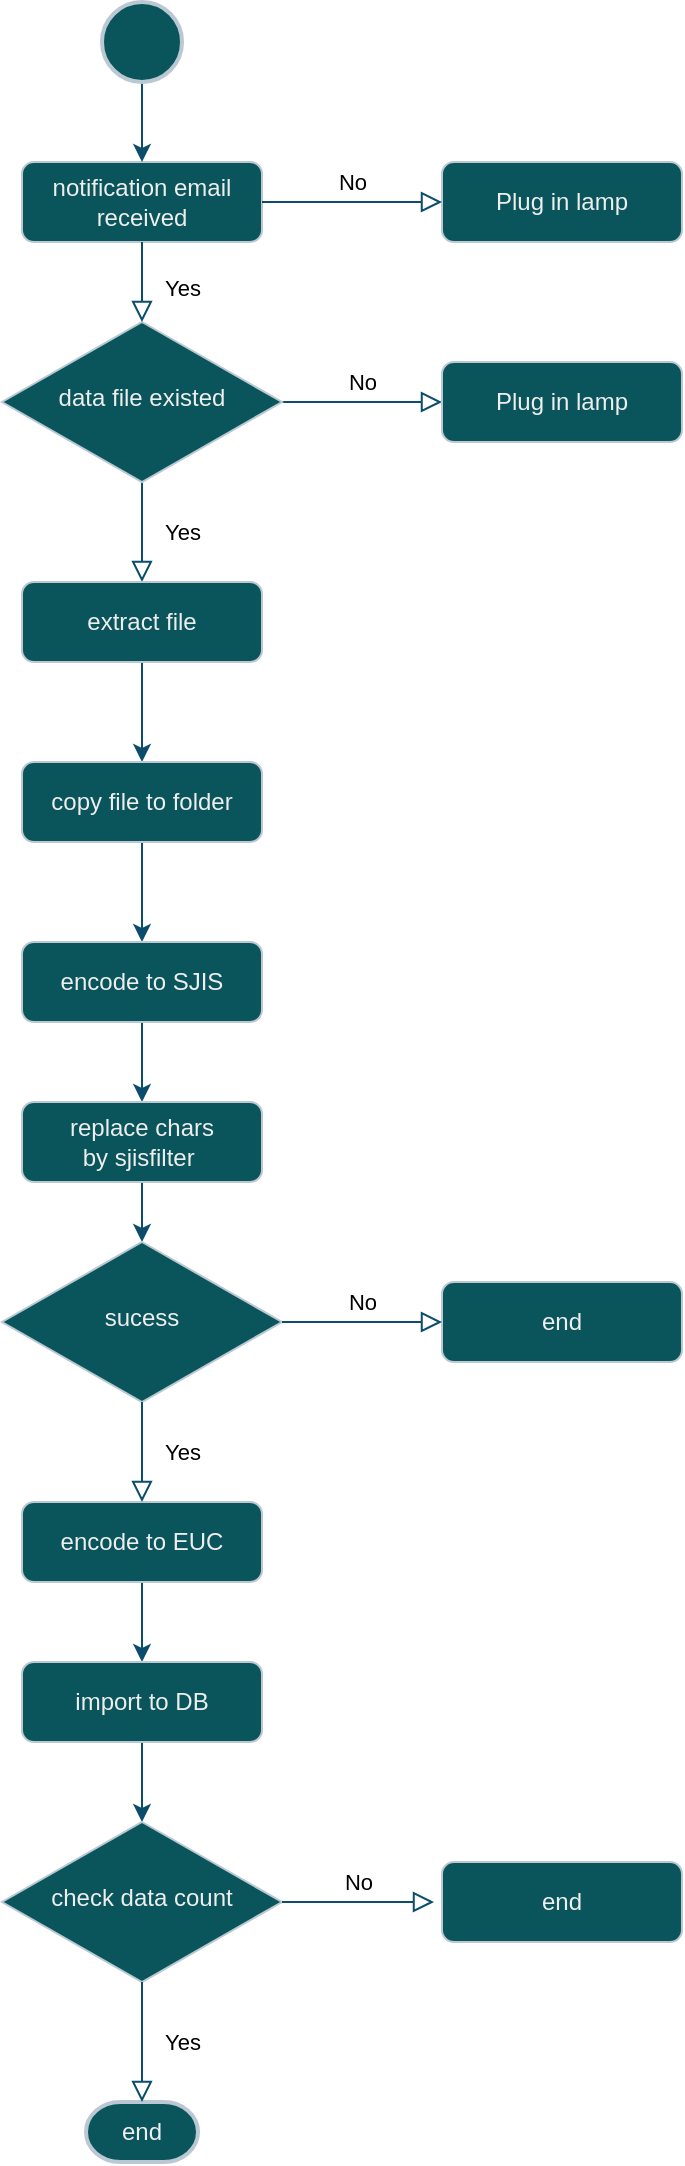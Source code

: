 <mxfile version="21.5.0" type="github">
  <diagram id="C5RBs43oDa-KdzZeNtuy" name="Page-1">
    <mxGraphModel dx="1050" dy="1660" grid="1" gridSize="10" guides="1" tooltips="1" connect="1" arrows="1" fold="1" page="1" pageScale="1" pageWidth="827" pageHeight="1169" math="0" shadow="0">
      <root>
        <mxCell id="WIyWlLk6GJQsqaUBKTNV-0" />
        <mxCell id="WIyWlLk6GJQsqaUBKTNV-1" parent="WIyWlLk6GJQsqaUBKTNV-0" />
        <mxCell id="WIyWlLk6GJQsqaUBKTNV-3" value="notification email received" style="rounded=1;whiteSpace=wrap;html=1;fontSize=12;glass=0;strokeWidth=1;shadow=0;labelBackgroundColor=none;fillColor=#09555B;strokeColor=#BAC8D3;fontColor=#EEEEEE;" parent="WIyWlLk6GJQsqaUBKTNV-1" vertex="1">
          <mxGeometry x="254" y="-1070" width="120" height="40" as="geometry" />
        </mxCell>
        <mxCell id="WIyWlLk6GJQsqaUBKTNV-4" value="Yes" style="rounded=0;html=1;jettySize=auto;orthogonalLoop=1;fontSize=11;endArrow=block;endFill=0;endSize=8;strokeWidth=1;shadow=0;labelBackgroundColor=none;edgeStyle=orthogonalEdgeStyle;strokeColor=#0B4D6A;fontColor=default;entryX=0.5;entryY=0;entryDx=0;entryDy=0;exitX=0.5;exitY=1;exitDx=0;exitDy=0;" parent="WIyWlLk6GJQsqaUBKTNV-1" source="WIyWlLk6GJQsqaUBKTNV-6" target="WIyWlLk6GJQsqaUBKTNV-11" edge="1">
          <mxGeometry y="20" relative="1" as="geometry">
            <mxPoint as="offset" />
            <mxPoint x="314" y="-810" as="targetPoint" />
          </mxGeometry>
        </mxCell>
        <mxCell id="WIyWlLk6GJQsqaUBKTNV-5" value="No" style="edgeStyle=orthogonalEdgeStyle;rounded=0;html=1;jettySize=auto;orthogonalLoop=1;fontSize=11;endArrow=block;endFill=0;endSize=8;strokeWidth=1;shadow=0;labelBackgroundColor=none;strokeColor=#0B4D6A;fontColor=default;" parent="WIyWlLk6GJQsqaUBKTNV-1" source="WIyWlLk6GJQsqaUBKTNV-6" target="WIyWlLk6GJQsqaUBKTNV-7" edge="1">
          <mxGeometry y="10" relative="1" as="geometry">
            <mxPoint as="offset" />
          </mxGeometry>
        </mxCell>
        <mxCell id="WIyWlLk6GJQsqaUBKTNV-6" value="data file existed" style="rhombus;whiteSpace=wrap;html=1;shadow=0;fontFamily=Helvetica;fontSize=12;align=center;strokeWidth=1;spacing=6;spacingTop=-4;labelBackgroundColor=none;fillColor=#09555B;strokeColor=#BAC8D3;fontColor=#EEEEEE;" parent="WIyWlLk6GJQsqaUBKTNV-1" vertex="1">
          <mxGeometry x="244" y="-990" width="140" height="80" as="geometry" />
        </mxCell>
        <mxCell id="WIyWlLk6GJQsqaUBKTNV-7" value="Plug in lamp" style="rounded=1;whiteSpace=wrap;html=1;fontSize=12;glass=0;strokeWidth=1;shadow=0;labelBackgroundColor=none;fillColor=#09555B;strokeColor=#BAC8D3;fontColor=#EEEEEE;" parent="WIyWlLk6GJQsqaUBKTNV-1" vertex="1">
          <mxGeometry x="464" y="-970" width="120" height="40" as="geometry" />
        </mxCell>
        <mxCell id="po2aGOGRl0phtccvmmmE-4" value="" style="edgeStyle=orthogonalEdgeStyle;rounded=0;orthogonalLoop=1;jettySize=auto;html=1;strokeColor=#0B4D6A;labelBackgroundColor=none;fontColor=default;" edge="1" parent="WIyWlLk6GJQsqaUBKTNV-1" source="WIyWlLk6GJQsqaUBKTNV-11" target="po2aGOGRl0phtccvmmmE-3">
          <mxGeometry relative="1" as="geometry" />
        </mxCell>
        <mxCell id="WIyWlLk6GJQsqaUBKTNV-11" value="extract file" style="rounded=1;whiteSpace=wrap;html=1;fontSize=12;glass=0;strokeWidth=1;shadow=0;labelBackgroundColor=none;fillColor=#09555B;strokeColor=#BAC8D3;fontColor=#EEEEEE;" parent="WIyWlLk6GJQsqaUBKTNV-1" vertex="1">
          <mxGeometry x="254" y="-860" width="120" height="40" as="geometry" />
        </mxCell>
        <mxCell id="QWKxgJyNLiJN6wWBDEsm-1" value="Plug in lamp" style="rounded=1;whiteSpace=wrap;html=1;fontSize=12;glass=0;strokeWidth=1;shadow=0;labelBackgroundColor=none;fillColor=#09555B;strokeColor=#BAC8D3;fontColor=#EEEEEE;" parent="WIyWlLk6GJQsqaUBKTNV-1" vertex="1">
          <mxGeometry x="464" y="-1070" width="120" height="40" as="geometry" />
        </mxCell>
        <mxCell id="po2aGOGRl0phtccvmmmE-1" style="edgeStyle=orthogonalEdgeStyle;rounded=0;orthogonalLoop=1;jettySize=auto;html=1;exitX=0.5;exitY=1;exitDx=0;exitDy=0;exitPerimeter=0;strokeColor=#0B4D6A;entryX=0.5;entryY=0;entryDx=0;entryDy=0;labelBackgroundColor=none;fontColor=default;" edge="1" parent="WIyWlLk6GJQsqaUBKTNV-1" source="po2aGOGRl0phtccvmmmE-0" target="WIyWlLk6GJQsqaUBKTNV-3">
          <mxGeometry relative="1" as="geometry">
            <mxPoint x="314.294" y="-1070" as="targetPoint" />
          </mxGeometry>
        </mxCell>
        <mxCell id="po2aGOGRl0phtccvmmmE-0" value="" style="strokeWidth=2;html=1;shape=mxgraph.flowchart.start_2;whiteSpace=wrap;labelBackgroundColor=none;fillColor=#09555B;strokeColor=#BAC8D3;fontColor=#EEEEEE;" vertex="1" parent="WIyWlLk6GJQsqaUBKTNV-1">
          <mxGeometry x="294" y="-1150" width="40" height="40" as="geometry" />
        </mxCell>
        <mxCell id="po2aGOGRl0phtccvmmmE-13" value="" style="edgeStyle=orthogonalEdgeStyle;rounded=0;orthogonalLoop=1;jettySize=auto;html=1;strokeColor=#0B4D6A;labelBackgroundColor=none;fontColor=default;" edge="1" parent="WIyWlLk6GJQsqaUBKTNV-1" source="po2aGOGRl0phtccvmmmE-3" target="po2aGOGRl0phtccvmmmE-12">
          <mxGeometry relative="1" as="geometry" />
        </mxCell>
        <mxCell id="po2aGOGRl0phtccvmmmE-3" value="copy file to folder" style="rounded=1;whiteSpace=wrap;html=1;fontSize=12;glass=0;strokeWidth=1;shadow=0;labelBackgroundColor=none;fillColor=#09555B;strokeColor=#BAC8D3;fontColor=#EEEEEE;" vertex="1" parent="WIyWlLk6GJQsqaUBKTNV-1">
          <mxGeometry x="254" y="-770" width="120" height="40" as="geometry" />
        </mxCell>
        <mxCell id="po2aGOGRl0phtccvmmmE-10" value="No" style="edgeStyle=orthogonalEdgeStyle;rounded=0;html=1;jettySize=auto;orthogonalLoop=1;fontSize=11;endArrow=block;endFill=0;endSize=8;strokeWidth=1;shadow=0;labelBackgroundColor=none;strokeColor=#0B4D6A;fontColor=default;exitX=1;exitY=0.5;exitDx=0;exitDy=0;entryX=0;entryY=0.5;entryDx=0;entryDy=0;" edge="1" parent="WIyWlLk6GJQsqaUBKTNV-1" source="WIyWlLk6GJQsqaUBKTNV-3" target="QWKxgJyNLiJN6wWBDEsm-1">
          <mxGeometry y="10" relative="1" as="geometry">
            <mxPoint as="offset" />
            <mxPoint x="374" y="-930" as="sourcePoint" />
            <mxPoint x="424" y="-930" as="targetPoint" />
          </mxGeometry>
        </mxCell>
        <mxCell id="po2aGOGRl0phtccvmmmE-11" value="Yes" style="edgeStyle=orthogonalEdgeStyle;rounded=0;html=1;jettySize=auto;orthogonalLoop=1;fontSize=11;endArrow=block;endFill=0;endSize=8;strokeWidth=1;shadow=0;labelBackgroundColor=none;strokeColor=#0B4D6A;fontColor=default;exitX=0.5;exitY=1;exitDx=0;exitDy=0;entryX=0.5;entryY=0;entryDx=0;entryDy=0;" edge="1" parent="WIyWlLk6GJQsqaUBKTNV-1" source="WIyWlLk6GJQsqaUBKTNV-3" target="WIyWlLk6GJQsqaUBKTNV-6">
          <mxGeometry x="0.2" y="20" relative="1" as="geometry">
            <mxPoint y="-1" as="offset" />
            <mxPoint x="384" y="-990" as="sourcePoint" />
            <mxPoint x="474" y="-990" as="targetPoint" />
          </mxGeometry>
        </mxCell>
        <mxCell id="po2aGOGRl0phtccvmmmE-15" value="" style="edgeStyle=orthogonalEdgeStyle;rounded=0;orthogonalLoop=1;jettySize=auto;html=1;strokeColor=#0B4D6A;labelBackgroundColor=none;fontColor=default;" edge="1" parent="WIyWlLk6GJQsqaUBKTNV-1" source="po2aGOGRl0phtccvmmmE-12" target="po2aGOGRl0phtccvmmmE-14">
          <mxGeometry relative="1" as="geometry" />
        </mxCell>
        <mxCell id="po2aGOGRl0phtccvmmmE-12" value="encode to SJIS" style="rounded=1;whiteSpace=wrap;html=1;fontSize=12;glass=0;strokeWidth=1;shadow=0;labelBackgroundColor=none;fillColor=#09555B;strokeColor=#BAC8D3;fontColor=#EEEEEE;" vertex="1" parent="WIyWlLk6GJQsqaUBKTNV-1">
          <mxGeometry x="254" y="-680" width="120" height="40" as="geometry" />
        </mxCell>
        <mxCell id="po2aGOGRl0phtccvmmmE-21" value="" style="edgeStyle=orthogonalEdgeStyle;rounded=0;orthogonalLoop=1;jettySize=auto;html=1;strokeColor=#0B4D6A;labelBackgroundColor=none;fontColor=default;" edge="1" parent="WIyWlLk6GJQsqaUBKTNV-1" source="po2aGOGRl0phtccvmmmE-14" target="po2aGOGRl0phtccvmmmE-17">
          <mxGeometry relative="1" as="geometry" />
        </mxCell>
        <mxCell id="po2aGOGRl0phtccvmmmE-14" value="replace chars by&amp;nbsp;sjisfilter&amp;nbsp;" style="rounded=1;whiteSpace=wrap;html=1;fontSize=12;glass=0;strokeWidth=1;shadow=0;labelBackgroundColor=none;fillColor=#09555B;strokeColor=#BAC8D3;fontColor=#EEEEEE;" vertex="1" parent="WIyWlLk6GJQsqaUBKTNV-1">
          <mxGeometry x="254" y="-600" width="120" height="40" as="geometry" />
        </mxCell>
        <mxCell id="po2aGOGRl0phtccvmmmE-17" value="sucess" style="rhombus;whiteSpace=wrap;html=1;shadow=0;fontFamily=Helvetica;fontSize=12;align=center;strokeWidth=1;spacing=6;spacingTop=-4;labelBackgroundColor=none;fillColor=#09555B;strokeColor=#BAC8D3;fontColor=#EEEEEE;" vertex="1" parent="WIyWlLk6GJQsqaUBKTNV-1">
          <mxGeometry x="244" y="-530" width="140" height="80" as="geometry" />
        </mxCell>
        <mxCell id="po2aGOGRl0phtccvmmmE-28" value="" style="edgeStyle=orthogonalEdgeStyle;rounded=0;orthogonalLoop=1;jettySize=auto;html=1;strokeColor=#0B4D6A;labelBackgroundColor=none;fontColor=default;" edge="1" parent="WIyWlLk6GJQsqaUBKTNV-1" source="po2aGOGRl0phtccvmmmE-23" target="po2aGOGRl0phtccvmmmE-27">
          <mxGeometry relative="1" as="geometry" />
        </mxCell>
        <mxCell id="po2aGOGRl0phtccvmmmE-23" value="encode to EUC" style="rounded=1;whiteSpace=wrap;html=1;fontSize=12;glass=0;strokeWidth=1;shadow=0;labelBackgroundColor=none;fillColor=#09555B;strokeColor=#BAC8D3;fontColor=#EEEEEE;" vertex="1" parent="WIyWlLk6GJQsqaUBKTNV-1">
          <mxGeometry x="254" y="-400" width="120" height="40" as="geometry" />
        </mxCell>
        <mxCell id="po2aGOGRl0phtccvmmmE-24" value="end" style="rounded=1;whiteSpace=wrap;html=1;fontSize=12;glass=0;strokeWidth=1;shadow=0;labelBackgroundColor=none;fillColor=#09555B;strokeColor=#BAC8D3;fontColor=#EEEEEE;" vertex="1" parent="WIyWlLk6GJQsqaUBKTNV-1">
          <mxGeometry x="464" y="-510" width="120" height="40" as="geometry" />
        </mxCell>
        <mxCell id="po2aGOGRl0phtccvmmmE-25" value="No" style="edgeStyle=orthogonalEdgeStyle;rounded=0;html=1;jettySize=auto;orthogonalLoop=1;fontSize=11;endArrow=block;endFill=0;endSize=8;strokeWidth=1;shadow=0;labelBackgroundColor=none;strokeColor=#0B4D6A;fontColor=default;exitX=1;exitY=0.5;exitDx=0;exitDy=0;entryX=0;entryY=0.5;entryDx=0;entryDy=0;" edge="1" parent="WIyWlLk6GJQsqaUBKTNV-1" source="po2aGOGRl0phtccvmmmE-17" target="po2aGOGRl0phtccvmmmE-24">
          <mxGeometry y="10" relative="1" as="geometry">
            <mxPoint as="offset" />
            <mxPoint x="420" y="-500" as="sourcePoint" />
            <mxPoint x="470" y="-500" as="targetPoint" />
          </mxGeometry>
        </mxCell>
        <mxCell id="po2aGOGRl0phtccvmmmE-26" value="Yes" style="rounded=0;html=1;jettySize=auto;orthogonalLoop=1;fontSize=11;endArrow=block;endFill=0;endSize=8;strokeWidth=1;shadow=0;labelBackgroundColor=none;edgeStyle=orthogonalEdgeStyle;strokeColor=#0B4D6A;fontColor=default;entryX=0.5;entryY=0;entryDx=0;entryDy=0;exitX=0.5;exitY=1;exitDx=0;exitDy=0;" edge="1" parent="WIyWlLk6GJQsqaUBKTNV-1" source="po2aGOGRl0phtccvmmmE-17" target="po2aGOGRl0phtccvmmmE-23">
          <mxGeometry y="20" relative="1" as="geometry">
            <mxPoint as="offset" />
            <mxPoint x="440" y="-540" as="sourcePoint" />
            <mxPoint x="440" y="-470" as="targetPoint" />
          </mxGeometry>
        </mxCell>
        <mxCell id="po2aGOGRl0phtccvmmmE-32" value="" style="edgeStyle=orthogonalEdgeStyle;rounded=0;orthogonalLoop=1;jettySize=auto;html=1;strokeColor=#0B4D6A;labelBackgroundColor=none;fontColor=default;" edge="1" parent="WIyWlLk6GJQsqaUBKTNV-1" source="po2aGOGRl0phtccvmmmE-27" target="po2aGOGRl0phtccvmmmE-30">
          <mxGeometry relative="1" as="geometry" />
        </mxCell>
        <mxCell id="po2aGOGRl0phtccvmmmE-27" value="import to DB" style="rounded=1;whiteSpace=wrap;html=1;fontSize=12;glass=0;strokeWidth=1;shadow=0;labelBackgroundColor=none;fillColor=#09555B;strokeColor=#BAC8D3;fontColor=#EEEEEE;" vertex="1" parent="WIyWlLk6GJQsqaUBKTNV-1">
          <mxGeometry x="254" y="-320" width="120" height="40" as="geometry" />
        </mxCell>
        <mxCell id="po2aGOGRl0phtccvmmmE-30" value="check data count" style="rhombus;whiteSpace=wrap;html=1;shadow=0;fontFamily=Helvetica;fontSize=12;align=center;strokeWidth=1;spacing=6;spacingTop=-4;labelBackgroundColor=none;fillColor=#09555B;strokeColor=#BAC8D3;fontColor=#EEEEEE;" vertex="1" parent="WIyWlLk6GJQsqaUBKTNV-1">
          <mxGeometry x="244" y="-240" width="140" height="80" as="geometry" />
        </mxCell>
        <mxCell id="po2aGOGRl0phtccvmmmE-33" value="end" style="strokeWidth=2;html=1;shape=mxgraph.flowchart.terminator;whiteSpace=wrap;strokeColor=#BAC8D3;fontColor=#EEEEEE;fillColor=#09555B;labelBackgroundColor=none;" vertex="1" parent="WIyWlLk6GJQsqaUBKTNV-1">
          <mxGeometry x="286" y="-100" width="56" height="30" as="geometry" />
        </mxCell>
        <mxCell id="po2aGOGRl0phtccvmmmE-34" value="Yes" style="rounded=0;html=1;jettySize=auto;orthogonalLoop=1;fontSize=11;endArrow=block;endFill=0;endSize=8;strokeWidth=1;shadow=0;labelBackgroundColor=none;edgeStyle=orthogonalEdgeStyle;strokeColor=#0B4D6A;fontColor=default;exitX=0.5;exitY=1;exitDx=0;exitDy=0;" edge="1" parent="WIyWlLk6GJQsqaUBKTNV-1" source="po2aGOGRl0phtccvmmmE-30" target="po2aGOGRl0phtccvmmmE-33">
          <mxGeometry y="20" relative="1" as="geometry">
            <mxPoint as="offset" />
            <mxPoint x="440" y="-210" as="sourcePoint" />
            <mxPoint x="440" y="-140" as="targetPoint" />
          </mxGeometry>
        </mxCell>
        <mxCell id="po2aGOGRl0phtccvmmmE-35" value="end" style="rounded=1;whiteSpace=wrap;html=1;fontSize=12;glass=0;strokeWidth=1;shadow=0;labelBackgroundColor=none;fillColor=#09555B;strokeColor=#BAC8D3;fontColor=#EEEEEE;" vertex="1" parent="WIyWlLk6GJQsqaUBKTNV-1">
          <mxGeometry x="464" y="-220" width="120" height="40" as="geometry" />
        </mxCell>
        <mxCell id="po2aGOGRl0phtccvmmmE-37" value="No" style="edgeStyle=orthogonalEdgeStyle;rounded=0;html=1;jettySize=auto;orthogonalLoop=1;fontSize=11;endArrow=block;endFill=0;endSize=8;strokeWidth=1;shadow=0;labelBackgroundColor=none;strokeColor=#0B4D6A;fontColor=default;exitX=1;exitY=0.5;exitDx=0;exitDy=0;" edge="1" parent="WIyWlLk6GJQsqaUBKTNV-1" source="po2aGOGRl0phtccvmmmE-30">
          <mxGeometry x="-0.007" y="-10" relative="1" as="geometry">
            <mxPoint x="10" y="-10" as="offset" />
            <mxPoint x="394" y="-480" as="sourcePoint" />
            <mxPoint x="460" y="-200" as="targetPoint" />
          </mxGeometry>
        </mxCell>
      </root>
    </mxGraphModel>
  </diagram>
</mxfile>
